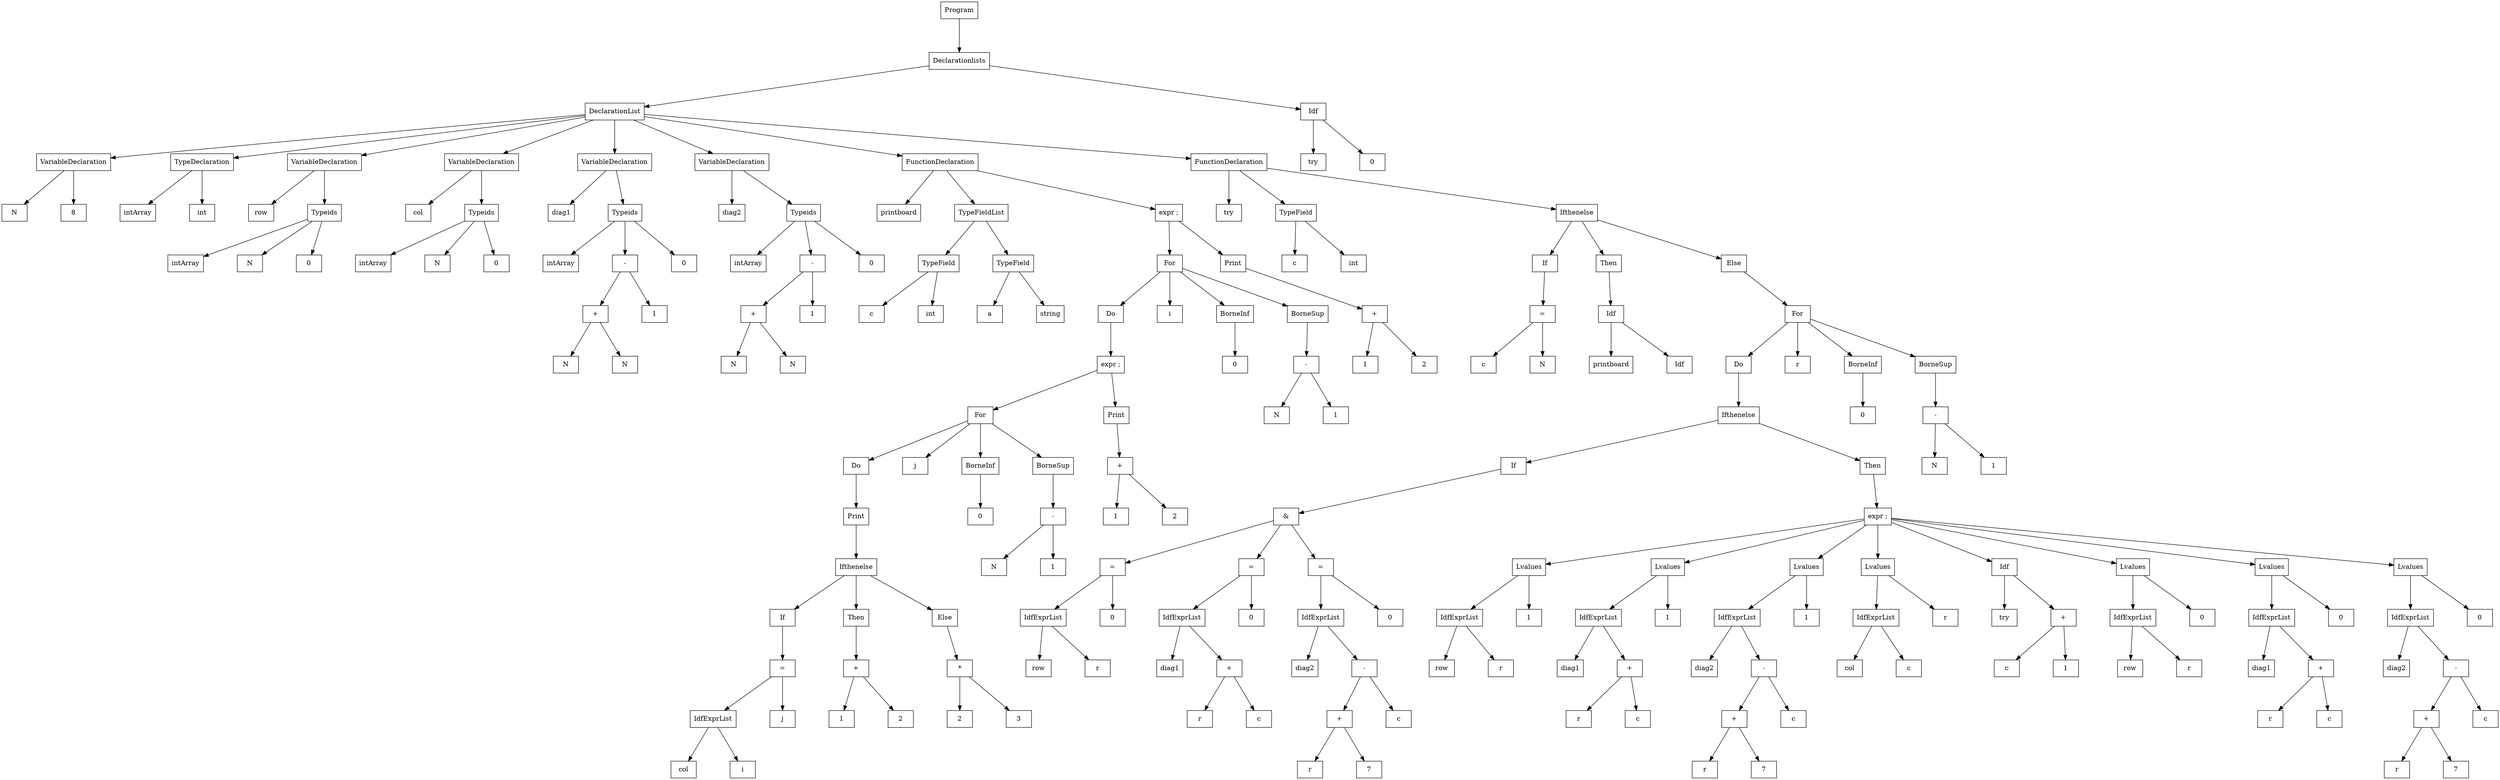 digraph "ast"{

	nodesep=1;
	ranksep=1;

	N2 [label="DeclarationList", shape="box"];
	N4 [label="N", shape="box"];
	N5 [label="8", shape="box"];
	N3 [label="VariableDeclaration", shape="box"];
	N7 [label="intArray", shape="box"];
	N8 [label="int", shape="box"];
	N6 [label="TypeDeclaration", shape="box"];
	N10 [label="row", shape="box"];
	N12 [label="intArray", shape="box"];
	N13 [label="N", shape="box"];
	N14 [label="0", shape="box"];
	N11 [label="Typeids", shape="box"];
	N9 [label="VariableDeclaration", shape="box"];
	N16 [label="col", shape="box"];
	N18 [label="intArray", shape="box"];
	N19 [label="N", shape="box"];
	N20 [label="0", shape="box"];
	N17 [label="Typeids", shape="box"];
	N15 [label="VariableDeclaration", shape="box"];
	N22 [label="diag1", shape="box"];
	N24 [label="intArray", shape="box"];
	N27 [label="N", shape="box"];
	N28 [label="N", shape="box"];
	N26 [label="+", shape="box"];
	N29 [label="1", shape="box"];
	N25 [label="-", shape="box"];
	N30 [label="0", shape="box"];
	N23 [label="Typeids", shape="box"];
	N21 [label="VariableDeclaration", shape="box"];
	N32 [label="diag2", shape="box"];
	N34 [label="intArray", shape="box"];
	N37 [label="N", shape="box"];
	N38 [label="N", shape="box"];
	N36 [label="+", shape="box"];
	N39 [label="1", shape="box"];
	N35 [label="-", shape="box"];
	N40 [label="0", shape="box"];
	N33 [label="Typeids", shape="box"];
	N31 [label="VariableDeclaration", shape="box"];
	N42 [label="printboard", shape="box"];
	N43 [label="TypeFieldList", shape="box"];
	N45 [label="c", shape="box"];
	N46 [label="int", shape="box"];
	N44 [label="TypeField", shape="box"];
	N48 [label="a", shape="box"];
	N49 [label="string", shape="box"];
	N47 [label="TypeField", shape="box"];
	N50 [label="expr ;", shape="box"];
	N53 [label="expr ;", shape="box"];
	N60 [label="IdfExprList", shape="box"];
	N61 [label="col", shape="box"];
	N62 [label="i", shape="box"];
	N63 [label="j", shape="box"];
	N59 [label="=", shape="box"];
	N58 [label="If", shape="box"];
	N66 [label="1", shape="box"];
	N67 [label="2", shape="box"];
	N65 [label="+", shape="box"];
	N64 [label="Then", shape="box"];
	N70 [label="2", shape="box"];
	N71 [label="3", shape="box"];
	N69 [label="*", shape="box"];
	N68 [label="Else", shape="box"];
	N57 [label="Ifthenelse", shape="box"];
	N56 [label="Print", shape="box"];
	N55 [label="Do", shape="box"];
	N72 [label="j", shape="box"];
	N74 [label="0", shape="box"];
	N73 [label="BorneInf", shape="box"];
	N77 [label="N", shape="box"];
	N78 [label="1", shape="box"];
	N76 [label="-", shape="box"];
	N75 [label="BorneSup", shape="box"];
	N54 [label="For", shape="box"];
	N81 [label="1", shape="box"];
	N82 [label="2", shape="box"];
	N80 [label="+", shape="box"];
	N79 [label="Print", shape="box"];
	N52 [label="Do", shape="box"];
	N83 [label="i", shape="box"];
	N85 [label="0", shape="box"];
	N84 [label="BorneInf", shape="box"];
	N88 [label="N", shape="box"];
	N89 [label="1", shape="box"];
	N87 [label="-", shape="box"];
	N86 [label="BorneSup", shape="box"];
	N51 [label="For", shape="box"];
	N92 [label="1", shape="box"];
	N93 [label="2", shape="box"];
	N91 [label="+", shape="box"];
	N90 [label="Print", shape="box"];
	N41 [label="FunctionDeclaration", shape="box"];
	N95 [label="try", shape="box"];
	N97 [label="c", shape="box"];
	N98 [label="int", shape="box"];
	N96 [label="TypeField", shape="box"];
	N102 [label="c", shape="box"];
	N103 [label="N", shape="box"];
	N101 [label="=", shape="box"];
	N100 [label="If", shape="box"];
	N105 [label="Idf", shape="box"];
	N106 [label="printboard", shape="box"];
	N107 [label="Idf", shape="box"];
	N104 [label="Then", shape="box"];
	N113 [label="&", shape="box"];
	N115 [label="IdfExprList", shape="box"];
	N116 [label="row", shape="box"];
	N117 [label="r", shape="box"];
	N118 [label="0", shape="box"];
	N114 [label="=", shape="box"];
	N120 [label="IdfExprList", shape="box"];
	N121 [label="diag1", shape="box"];
	N123 [label="r", shape="box"];
	N124 [label="c", shape="box"];
	N122 [label="+", shape="box"];
	N125 [label="0", shape="box"];
	N119 [label="=", shape="box"];
	N127 [label="IdfExprList", shape="box"];
	N128 [label="diag2", shape="box"];
	N131 [label="r", shape="box"];
	N132 [label="7", shape="box"];
	N130 [label="+", shape="box"];
	N133 [label="c", shape="box"];
	N129 [label="-", shape="box"];
	N134 [label="0", shape="box"];
	N126 [label="=", shape="box"];
	N112 [label="If", shape="box"];
	N136 [label="expr ;", shape="box"];
	N138 [label="IdfExprList", shape="box"];
	N139 [label="row", shape="box"];
	N140 [label="r", shape="box"];
	N141 [label="1", shape="box"];
	N137 [label="Lvalues", shape="box"];
	N143 [label="IdfExprList", shape="box"];
	N144 [label="diag1", shape="box"];
	N146 [label="r", shape="box"];
	N147 [label="c", shape="box"];
	N145 [label="+", shape="box"];
	N148 [label="1", shape="box"];
	N142 [label="Lvalues", shape="box"];
	N150 [label="IdfExprList", shape="box"];
	N151 [label="diag2", shape="box"];
	N154 [label="r", shape="box"];
	N155 [label="7", shape="box"];
	N153 [label="+", shape="box"];
	N156 [label="c", shape="box"];
	N152 [label="-", shape="box"];
	N157 [label="1", shape="box"];
	N149 [label="Lvalues", shape="box"];
	N159 [label="IdfExprList", shape="box"];
	N160 [label="col", shape="box"];
	N161 [label="c", shape="box"];
	N162 [label="r", shape="box"];
	N158 [label="Lvalues", shape="box"];
	N163 [label="Idf", shape="box"];
	N164 [label="try", shape="box"];
	N166 [label="c", shape="box"];
	N167 [label="1", shape="box"];
	N165 [label="+", shape="box"];
	N169 [label="IdfExprList", shape="box"];
	N170 [label="row", shape="box"];
	N171 [label="r", shape="box"];
	N172 [label="0", shape="box"];
	N168 [label="Lvalues", shape="box"];
	N174 [label="IdfExprList", shape="box"];
	N175 [label="diag1", shape="box"];
	N177 [label="r", shape="box"];
	N178 [label="c", shape="box"];
	N176 [label="+", shape="box"];
	N179 [label="0", shape="box"];
	N173 [label="Lvalues", shape="box"];
	N181 [label="IdfExprList", shape="box"];
	N182 [label="diag2", shape="box"];
	N185 [label="r", shape="box"];
	N186 [label="7", shape="box"];
	N184 [label="+", shape="box"];
	N187 [label="c", shape="box"];
	N183 [label="-", shape="box"];
	N188 [label="0", shape="box"];
	N180 [label="Lvalues", shape="box"];
	N135 [label="Then", shape="box"];
	N111 [label="Ifthenelse", shape="box"];
	N110 [label="Do", shape="box"];
	N189 [label="r", shape="box"];
	N191 [label="0", shape="box"];
	N190 [label="BorneInf", shape="box"];
	N194 [label="N", shape="box"];
	N195 [label="1", shape="box"];
	N193 [label="-", shape="box"];
	N192 [label="BorneSup", shape="box"];
	N109 [label="For", shape="box"];
	N108 [label="Else", shape="box"];
	N99 [label="Ifthenelse", shape="box"];
	N94 [label="FunctionDeclaration", shape="box"];
	N196 [label="Idf", shape="box"];
	N197 [label="try", shape="box"];
	N198 [label="0", shape="box"];
	N1 [label="Declarationlists", shape="box"];
	N0 [label="Program", shape="box"];

	N3 -> N4; 
	N3 -> N5; 
	N2 -> N3; 
	N6 -> N7; 
	N6 -> N8; 
	N2 -> N6; 
	N11 -> N12; 
	N11 -> N13; 
	N11 -> N14; 
	N9 -> N10; 
	N9 -> N11; 
	N2 -> N9; 
	N17 -> N18; 
	N17 -> N19; 
	N17 -> N20; 
	N15 -> N16; 
	N15 -> N17; 
	N2 -> N15; 
	N26 -> N27; 
	N26 -> N28; 
	N25 -> N26; 
	N25 -> N29; 
	N23 -> N24; 
	N23 -> N25; 
	N23 -> N30; 
	N21 -> N22; 
	N21 -> N23; 
	N2 -> N21; 
	N36 -> N37; 
	N36 -> N38; 
	N35 -> N36; 
	N35 -> N39; 
	N33 -> N34; 
	N33 -> N35; 
	N33 -> N40; 
	N31 -> N32; 
	N31 -> N33; 
	N2 -> N31; 
	N44 -> N45; 
	N44 -> N46; 
	N43 -> N44; 
	N47 -> N48; 
	N47 -> N49; 
	N43 -> N47; 
	N60 -> N61; 
	N60 -> N62; 
	N59 -> N60; 
	N59 -> N63; 
	N58 -> N59; 
	N65 -> N66; 
	N65 -> N67; 
	N64 -> N65; 
	N69 -> N70; 
	N69 -> N71; 
	N68 -> N69; 
	N57 -> N58; 
	N57 -> N64; 
	N57 -> N68; 
	N56 -> N57; 
	N55 -> N56; 
	N73 -> N74; 
	N76 -> N77; 
	N76 -> N78; 
	N75 -> N76; 
	N54 -> N55; 
	N54 -> N72; 
	N54 -> N73; 
	N54 -> N75; 
	N53 -> N54; 
	N80 -> N81; 
	N80 -> N82; 
	N79 -> N80; 
	N53 -> N79; 
	N52 -> N53; 
	N84 -> N85; 
	N87 -> N88; 
	N87 -> N89; 
	N86 -> N87; 
	N51 -> N52; 
	N51 -> N83; 
	N51 -> N84; 
	N51 -> N86; 
	N50 -> N51; 
	N91 -> N92; 
	N91 -> N93; 
	N90 -> N91; 
	N50 -> N90; 
	N41 -> N42; 
	N41 -> N43; 
	N41 -> N50; 
	N2 -> N41; 
	N96 -> N97; 
	N96 -> N98; 
	N101 -> N102; 
	N101 -> N103; 
	N100 -> N101; 
	N105 -> N106; 
	N105 -> N107; 
	N104 -> N105; 
	N115 -> N116; 
	N115 -> N117; 
	N114 -> N115; 
	N114 -> N118; 
	N113 -> N114; 
	N120 -> N121; 
	N122 -> N123; 
	N122 -> N124; 
	N120 -> N122; 
	N119 -> N120; 
	N119 -> N125; 
	N113 -> N119; 
	N127 -> N128; 
	N130 -> N131; 
	N130 -> N132; 
	N129 -> N130; 
	N129 -> N133; 
	N127 -> N129; 
	N126 -> N127; 
	N126 -> N134; 
	N113 -> N126; 
	N112 -> N113; 
	N138 -> N139; 
	N138 -> N140; 
	N137 -> N138; 
	N137 -> N141; 
	N136 -> N137; 
	N143 -> N144; 
	N145 -> N146; 
	N145 -> N147; 
	N143 -> N145; 
	N142 -> N143; 
	N142 -> N148; 
	N136 -> N142; 
	N150 -> N151; 
	N153 -> N154; 
	N153 -> N155; 
	N152 -> N153; 
	N152 -> N156; 
	N150 -> N152; 
	N149 -> N150; 
	N149 -> N157; 
	N136 -> N149; 
	N159 -> N160; 
	N159 -> N161; 
	N158 -> N159; 
	N158 -> N162; 
	N136 -> N158; 
	N163 -> N164; 
	N165 -> N166; 
	N165 -> N167; 
	N163 -> N165; 
	N136 -> N163; 
	N169 -> N170; 
	N169 -> N171; 
	N168 -> N169; 
	N168 -> N172; 
	N136 -> N168; 
	N174 -> N175; 
	N176 -> N177; 
	N176 -> N178; 
	N174 -> N176; 
	N173 -> N174; 
	N173 -> N179; 
	N136 -> N173; 
	N181 -> N182; 
	N184 -> N185; 
	N184 -> N186; 
	N183 -> N184; 
	N183 -> N187; 
	N181 -> N183; 
	N180 -> N181; 
	N180 -> N188; 
	N136 -> N180; 
	N135 -> N136; 
	N111 -> N112; 
	N111 -> N135; 
	N110 -> N111; 
	N190 -> N191; 
	N193 -> N194; 
	N193 -> N195; 
	N192 -> N193; 
	N109 -> N110; 
	N109 -> N189; 
	N109 -> N190; 
	N109 -> N192; 
	N108 -> N109; 
	N99 -> N100; 
	N99 -> N104; 
	N99 -> N108; 
	N94 -> N95; 
	N94 -> N96; 
	N94 -> N99; 
	N2 -> N94; 
	N196 -> N197; 
	N196 -> N198; 
	N1 -> N2; 
	N1 -> N196; 
	N0 -> N1; 
}